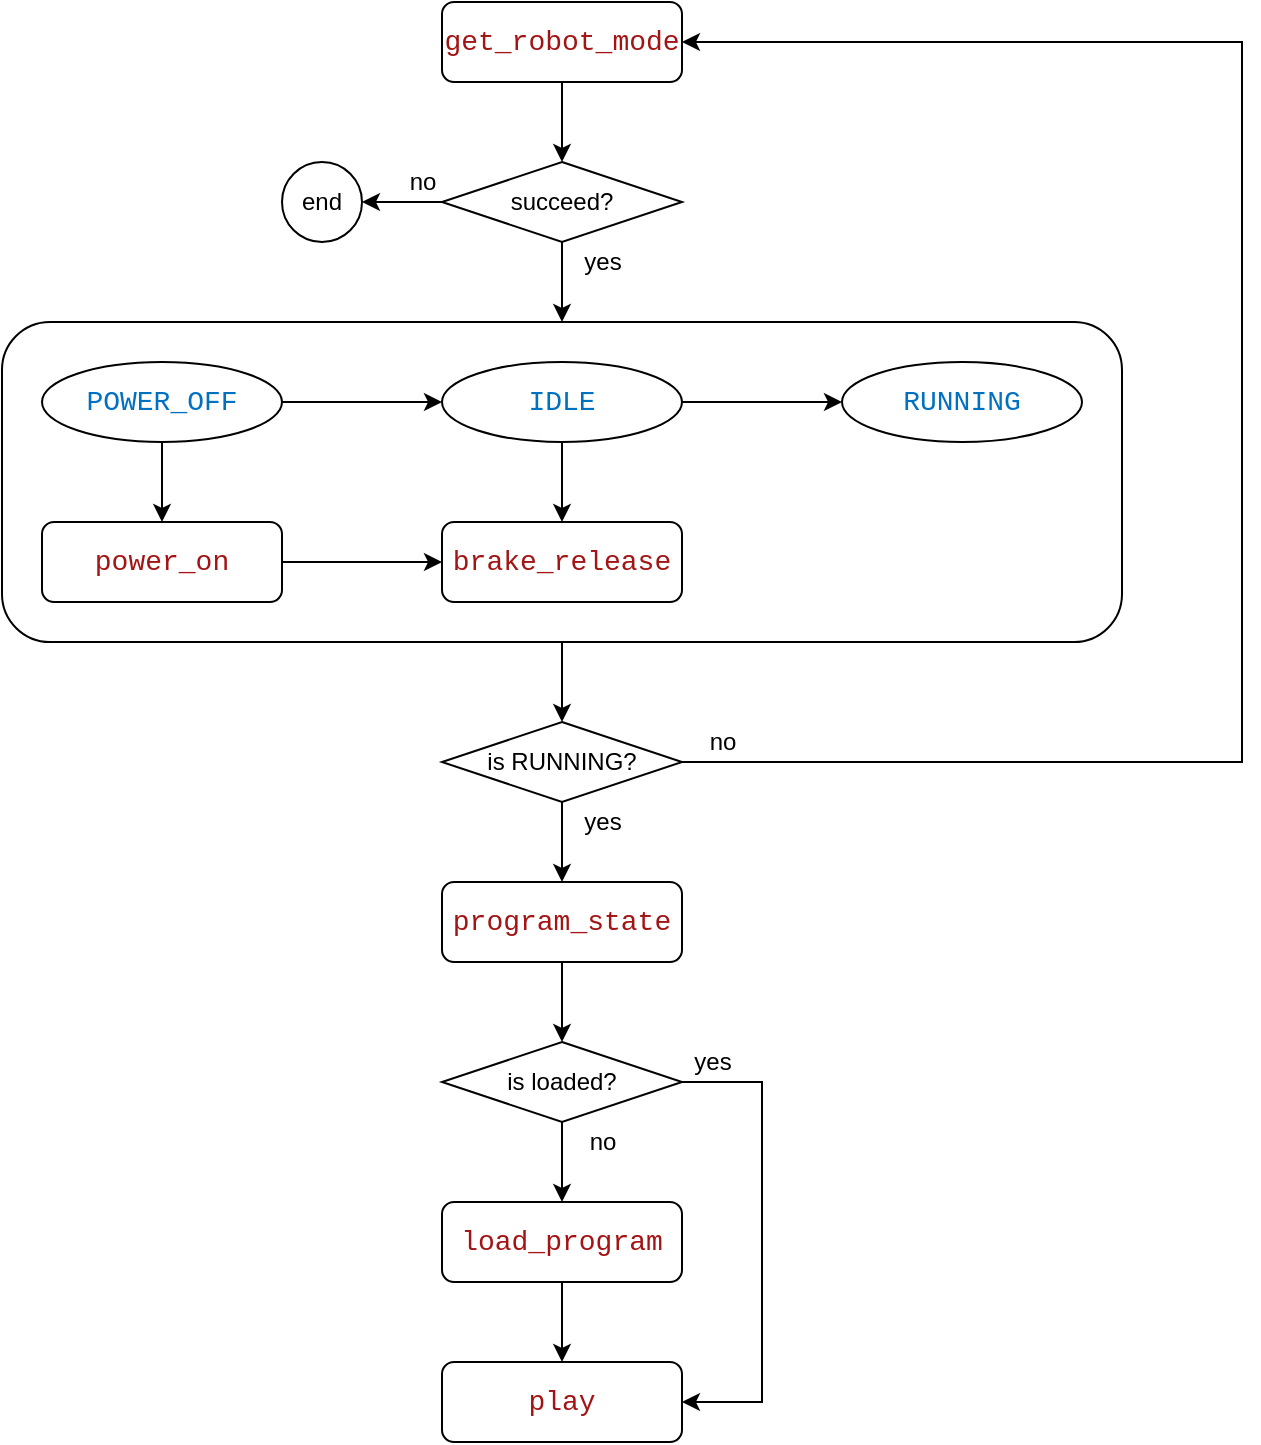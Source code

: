 <mxfile version="15.8.7" type="device"><diagram id="j1_UtJunUCASl2EmdwfJ" name="Page-1"><mxGraphModel dx="1038" dy="737" grid="1" gridSize="10" guides="1" tooltips="1" connect="1" arrows="1" fold="1" page="1" pageScale="1" pageWidth="1169" pageHeight="827" math="0" shadow="0"><root><mxCell id="0"/><mxCell id="1" parent="0"/><mxCell id="X__eh8Sk3LU1W2DlrzaJ-3" style="edgeStyle=orthogonalEdgeStyle;rounded=0;orthogonalLoop=1;jettySize=auto;html=1;entryX=0.5;entryY=0;entryDx=0;entryDy=0;" edge="1" parent="1" source="X__eh8Sk3LU1W2DlrzaJ-1" target="X__eh8Sk3LU1W2DlrzaJ-2"><mxGeometry relative="1" as="geometry"/></mxCell><mxCell id="X__eh8Sk3LU1W2DlrzaJ-1" value="&lt;div style=&quot;background-color: rgb(255 , 255 , 255) ; font-family: &amp;#34;consolas&amp;#34; , &amp;#34;courier new&amp;#34; , monospace ; font-size: 14px ; line-height: 19px&quot;&gt;&lt;span style=&quot;color: #a31515&quot;&gt;get_robot_mode&lt;/span&gt;&lt;/div&gt;" style="rounded=1;whiteSpace=wrap;html=1;" vertex="1" parent="1"><mxGeometry x="280" y="40" width="120" height="40" as="geometry"/></mxCell><mxCell id="X__eh8Sk3LU1W2DlrzaJ-36" style="edgeStyle=orthogonalEdgeStyle;rounded=0;orthogonalLoop=1;jettySize=auto;html=1;exitX=0.5;exitY=1;exitDx=0;exitDy=0;entryX=0.5;entryY=0;entryDx=0;entryDy=0;" edge="1" parent="1" source="X__eh8Sk3LU1W2DlrzaJ-2" target="X__eh8Sk3LU1W2DlrzaJ-18"><mxGeometry relative="1" as="geometry"/></mxCell><mxCell id="X__eh8Sk3LU1W2DlrzaJ-51" style="edgeStyle=orthogonalEdgeStyle;rounded=0;orthogonalLoop=1;jettySize=auto;html=1;exitX=0;exitY=0.5;exitDx=0;exitDy=0;entryX=1;entryY=0.5;entryDx=0;entryDy=0;" edge="1" parent="1" source="X__eh8Sk3LU1W2DlrzaJ-2" target="X__eh8Sk3LU1W2DlrzaJ-50"><mxGeometry relative="1" as="geometry"/></mxCell><mxCell id="X__eh8Sk3LU1W2DlrzaJ-2" value="succeed?" style="rhombus;whiteSpace=wrap;html=1;" vertex="1" parent="1"><mxGeometry x="280" y="120" width="120" height="40" as="geometry"/></mxCell><mxCell id="X__eh8Sk3LU1W2DlrzaJ-34" style="edgeStyle=orthogonalEdgeStyle;rounded=0;orthogonalLoop=1;jettySize=auto;html=1;entryX=0.5;entryY=0;entryDx=0;entryDy=0;" edge="1" parent="1" source="X__eh8Sk3LU1W2DlrzaJ-18" target="X__eh8Sk3LU1W2DlrzaJ-33"><mxGeometry relative="1" as="geometry"/></mxCell><mxCell id="X__eh8Sk3LU1W2DlrzaJ-18" value="" style="rounded=1;whiteSpace=wrap;html=1;fillColor=none;" vertex="1" parent="1"><mxGeometry x="60" y="200" width="560" height="160" as="geometry"/></mxCell><mxCell id="X__eh8Sk3LU1W2DlrzaJ-38" style="edgeStyle=orthogonalEdgeStyle;rounded=0;orthogonalLoop=1;jettySize=auto;html=1;exitX=0.5;exitY=1;exitDx=0;exitDy=0;entryX=0.5;entryY=0;entryDx=0;entryDy=0;" edge="1" parent="1" source="X__eh8Sk3LU1W2DlrzaJ-15" target="X__eh8Sk3LU1W2DlrzaJ-37"><mxGeometry relative="1" as="geometry"/></mxCell><mxCell id="X__eh8Sk3LU1W2DlrzaJ-15" value="&lt;div style=&quot;background-color: rgb(255 , 255 , 255) ; font-family: &amp;#34;consolas&amp;#34; , &amp;#34;courier new&amp;#34; , monospace ; font-size: 14px ; line-height: 19px&quot;&gt;&lt;div style=&quot;font-family: &amp;#34;consolas&amp;#34; , &amp;#34;courier new&amp;#34; , monospace ; line-height: 19px&quot;&gt;&lt;div style=&quot;font-family: &amp;#34;consolas&amp;#34; , &amp;#34;courier new&amp;#34; , monospace ; line-height: 19px&quot;&gt;&lt;div style=&quot;font-family: &amp;#34;consolas&amp;#34; , &amp;#34;courier new&amp;#34; , monospace ; line-height: 19px&quot;&gt;&lt;span style=&quot;color: #a31515&quot;&gt;program_state&lt;/span&gt;&lt;/div&gt;&lt;/div&gt;&lt;/div&gt;&lt;/div&gt;" style="rounded=1;whiteSpace=wrap;html=1;" vertex="1" parent="1"><mxGeometry x="280" y="480" width="120" height="40" as="geometry"/></mxCell><mxCell id="X__eh8Sk3LU1W2DlrzaJ-22" style="edgeStyle=orthogonalEdgeStyle;rounded=0;orthogonalLoop=1;jettySize=auto;html=1;exitX=0.5;exitY=1;exitDx=0;exitDy=0;entryX=0.5;entryY=0;entryDx=0;entryDy=0;" edge="1" parent="1" source="X__eh8Sk3LU1W2DlrzaJ-24" target="X__eh8Sk3LU1W2DlrzaJ-29"><mxGeometry relative="1" as="geometry"/></mxCell><mxCell id="X__eh8Sk3LU1W2DlrzaJ-23" style="edgeStyle=orthogonalEdgeStyle;rounded=0;orthogonalLoop=1;jettySize=auto;html=1;entryX=0;entryY=0.5;entryDx=0;entryDy=0;" edge="1" parent="1" source="X__eh8Sk3LU1W2DlrzaJ-24" target="X__eh8Sk3LU1W2DlrzaJ-27"><mxGeometry relative="1" as="geometry"/></mxCell><mxCell id="X__eh8Sk3LU1W2DlrzaJ-24" value="&lt;div style=&quot;background-color: rgb(255 , 255 , 255) ; font-family: &amp;#34;consolas&amp;#34; , &amp;#34;courier new&amp;#34; , monospace ; font-size: 14px ; line-height: 19px&quot;&gt;&lt;span style=&quot;color: #0070c1&quot;&gt;POWER_OFF&lt;/span&gt;&lt;/div&gt;" style="ellipse;whiteSpace=wrap;html=1;" vertex="1" parent="1"><mxGeometry x="80" y="220" width="120" height="40" as="geometry"/></mxCell><mxCell id="X__eh8Sk3LU1W2DlrzaJ-25" style="edgeStyle=orthogonalEdgeStyle;rounded=0;orthogonalLoop=1;jettySize=auto;html=1;exitX=0.5;exitY=1;exitDx=0;exitDy=0;entryX=0.5;entryY=0;entryDx=0;entryDy=0;" edge="1" parent="1" source="X__eh8Sk3LU1W2DlrzaJ-27" target="X__eh8Sk3LU1W2DlrzaJ-30"><mxGeometry relative="1" as="geometry"/></mxCell><mxCell id="X__eh8Sk3LU1W2DlrzaJ-26" style="edgeStyle=orthogonalEdgeStyle;rounded=0;orthogonalLoop=1;jettySize=auto;html=1;exitX=1;exitY=0.5;exitDx=0;exitDy=0;entryX=0;entryY=0.5;entryDx=0;entryDy=0;" edge="1" parent="1" source="X__eh8Sk3LU1W2DlrzaJ-27" target="X__eh8Sk3LU1W2DlrzaJ-28"><mxGeometry relative="1" as="geometry"/></mxCell><mxCell id="X__eh8Sk3LU1W2DlrzaJ-27" value="&lt;div style=&quot;background-color: rgb(255 , 255 , 255) ; font-family: &amp;#34;consolas&amp;#34; , &amp;#34;courier new&amp;#34; , monospace ; font-size: 14px ; line-height: 19px&quot;&gt;&lt;div style=&quot;font-family: &amp;#34;consolas&amp;#34; , &amp;#34;courier new&amp;#34; , monospace ; line-height: 19px&quot;&gt;&lt;span style=&quot;color: #0070c1&quot;&gt;IDLE&lt;/span&gt;&lt;/div&gt;&lt;/div&gt;" style="ellipse;whiteSpace=wrap;html=1;" vertex="1" parent="1"><mxGeometry x="280" y="220" width="120" height="40" as="geometry"/></mxCell><mxCell id="X__eh8Sk3LU1W2DlrzaJ-28" value="&lt;div style=&quot;background-color: rgb(255 , 255 , 255) ; font-family: &amp;#34;consolas&amp;#34; , &amp;#34;courier new&amp;#34; , monospace ; font-size: 14px ; line-height: 19px&quot;&gt;&lt;div style=&quot;font-family: &amp;#34;consolas&amp;#34; , &amp;#34;courier new&amp;#34; , monospace ; line-height: 19px&quot;&gt;&lt;div style=&quot;font-family: &amp;#34;consolas&amp;#34; , &amp;#34;courier new&amp;#34; , monospace ; line-height: 19px&quot;&gt;&lt;span style=&quot;color: #0070c1&quot;&gt;RUNNING&lt;/span&gt;&lt;/div&gt;&lt;/div&gt;&lt;/div&gt;" style="ellipse;whiteSpace=wrap;html=1;" vertex="1" parent="1"><mxGeometry x="480" y="220" width="120" height="40" as="geometry"/></mxCell><mxCell id="X__eh8Sk3LU1W2DlrzaJ-32" style="edgeStyle=orthogonalEdgeStyle;rounded=0;orthogonalLoop=1;jettySize=auto;html=1;entryX=0;entryY=0.5;entryDx=0;entryDy=0;" edge="1" parent="1" source="X__eh8Sk3LU1W2DlrzaJ-29" target="X__eh8Sk3LU1W2DlrzaJ-30"><mxGeometry relative="1" as="geometry"/></mxCell><mxCell id="X__eh8Sk3LU1W2DlrzaJ-29" value="&lt;div style=&quot;background-color: rgb(255 , 255 , 255) ; font-family: &amp;#34;consolas&amp;#34; , &amp;#34;courier new&amp;#34; , monospace ; font-size: 14px ; line-height: 19px&quot;&gt;&lt;div style=&quot;font-family: &amp;#34;consolas&amp;#34; , &amp;#34;courier new&amp;#34; , monospace ; line-height: 19px&quot;&gt;&lt;span style=&quot;color: #a31515&quot;&gt;power_on&lt;/span&gt;&lt;/div&gt;&lt;/div&gt;" style="rounded=1;whiteSpace=wrap;html=1;" vertex="1" parent="1"><mxGeometry x="80" y="300" width="120" height="40" as="geometry"/></mxCell><mxCell id="X__eh8Sk3LU1W2DlrzaJ-30" value="&lt;div style=&quot;background-color: rgb(255 , 255 , 255) ; font-family: &amp;#34;consolas&amp;#34; , &amp;#34;courier new&amp;#34; , monospace ; font-size: 14px ; line-height: 19px&quot;&gt;&lt;div style=&quot;font-family: &amp;#34;consolas&amp;#34; , &amp;#34;courier new&amp;#34; , monospace ; line-height: 19px&quot;&gt;&lt;div style=&quot;font-family: &amp;#34;consolas&amp;#34; , &amp;#34;courier new&amp;#34; , monospace ; line-height: 19px&quot;&gt;&lt;span style=&quot;color: #a31515&quot;&gt;brake_release&lt;/span&gt;&lt;/div&gt;&lt;/div&gt;&lt;/div&gt;" style="rounded=1;whiteSpace=wrap;html=1;" vertex="1" parent="1"><mxGeometry x="280" y="300" width="120" height="40" as="geometry"/></mxCell><mxCell id="X__eh8Sk3LU1W2DlrzaJ-35" style="edgeStyle=orthogonalEdgeStyle;rounded=0;orthogonalLoop=1;jettySize=auto;html=1;exitX=0.5;exitY=1;exitDx=0;exitDy=0;entryX=0.5;entryY=0;entryDx=0;entryDy=0;" edge="1" parent="1" source="X__eh8Sk3LU1W2DlrzaJ-33" target="X__eh8Sk3LU1W2DlrzaJ-15"><mxGeometry relative="1" as="geometry"/></mxCell><mxCell id="X__eh8Sk3LU1W2DlrzaJ-46" style="edgeStyle=orthogonalEdgeStyle;rounded=0;orthogonalLoop=1;jettySize=auto;html=1;entryX=1;entryY=0.5;entryDx=0;entryDy=0;" edge="1" parent="1" source="X__eh8Sk3LU1W2DlrzaJ-33" target="X__eh8Sk3LU1W2DlrzaJ-1"><mxGeometry relative="1" as="geometry"><Array as="points"><mxPoint x="680" y="420"/><mxPoint x="680" y="60"/></Array></mxGeometry></mxCell><mxCell id="X__eh8Sk3LU1W2DlrzaJ-33" value="is RUNNING?" style="rhombus;whiteSpace=wrap;html=1;" vertex="1" parent="1"><mxGeometry x="280" y="400" width="120" height="40" as="geometry"/></mxCell><mxCell id="X__eh8Sk3LU1W2DlrzaJ-40" style="edgeStyle=orthogonalEdgeStyle;rounded=0;orthogonalLoop=1;jettySize=auto;html=1;exitX=0.5;exitY=1;exitDx=0;exitDy=0;entryX=0.5;entryY=0;entryDx=0;entryDy=0;" edge="1" parent="1" source="X__eh8Sk3LU1W2DlrzaJ-37" target="X__eh8Sk3LU1W2DlrzaJ-39"><mxGeometry relative="1" as="geometry"/></mxCell><mxCell id="X__eh8Sk3LU1W2DlrzaJ-43" style="edgeStyle=orthogonalEdgeStyle;rounded=0;orthogonalLoop=1;jettySize=auto;html=1;entryX=1;entryY=0.5;entryDx=0;entryDy=0;" edge="1" parent="1" source="X__eh8Sk3LU1W2DlrzaJ-37" target="X__eh8Sk3LU1W2DlrzaJ-41"><mxGeometry relative="1" as="geometry"><Array as="points"><mxPoint x="440" y="580"/><mxPoint x="440" y="740"/></Array></mxGeometry></mxCell><mxCell id="X__eh8Sk3LU1W2DlrzaJ-37" value="is loaded?" style="rhombus;whiteSpace=wrap;html=1;" vertex="1" parent="1"><mxGeometry x="280" y="560" width="120" height="40" as="geometry"/></mxCell><mxCell id="X__eh8Sk3LU1W2DlrzaJ-42" style="edgeStyle=orthogonalEdgeStyle;rounded=0;orthogonalLoop=1;jettySize=auto;html=1;exitX=0.5;exitY=1;exitDx=0;exitDy=0;entryX=0.5;entryY=0;entryDx=0;entryDy=0;" edge="1" parent="1" source="X__eh8Sk3LU1W2DlrzaJ-39" target="X__eh8Sk3LU1W2DlrzaJ-41"><mxGeometry relative="1" as="geometry"/></mxCell><mxCell id="X__eh8Sk3LU1W2DlrzaJ-39" value="&lt;div style=&quot;background-color: rgb(255 , 255 , 255) ; font-family: &amp;#34;consolas&amp;#34; , &amp;#34;courier new&amp;#34; , monospace ; font-size: 14px ; line-height: 19px&quot;&gt;&lt;div style=&quot;font-family: &amp;#34;consolas&amp;#34; , &amp;#34;courier new&amp;#34; , monospace ; line-height: 19px&quot;&gt;&lt;div style=&quot;font-family: &amp;#34;consolas&amp;#34; , &amp;#34;courier new&amp;#34; , monospace ; line-height: 19px&quot;&gt;&lt;div style=&quot;font-family: &amp;#34;consolas&amp;#34; , &amp;#34;courier new&amp;#34; , monospace ; line-height: 19px&quot;&gt;&lt;div style=&quot;font-family: &amp;#34;consolas&amp;#34; , &amp;#34;courier new&amp;#34; , monospace ; line-height: 19px&quot;&gt;&lt;span style=&quot;color: #a31515&quot;&gt;load_program&lt;/span&gt;&lt;/div&gt;&lt;/div&gt;&lt;/div&gt;&lt;/div&gt;&lt;/div&gt;" style="rounded=1;whiteSpace=wrap;html=1;" vertex="1" parent="1"><mxGeometry x="280" y="640" width="120" height="40" as="geometry"/></mxCell><mxCell id="X__eh8Sk3LU1W2DlrzaJ-41" value="&lt;div style=&quot;background-color: rgb(255 , 255 , 255) ; font-family: &amp;#34;consolas&amp;#34; , &amp;#34;courier new&amp;#34; , monospace ; font-size: 14px ; line-height: 19px&quot;&gt;&lt;div style=&quot;font-family: &amp;#34;consolas&amp;#34; , &amp;#34;courier new&amp;#34; , monospace ; line-height: 19px&quot;&gt;&lt;div style=&quot;font-family: &amp;#34;consolas&amp;#34; , &amp;#34;courier new&amp;#34; , monospace ; line-height: 19px&quot;&gt;&lt;div style=&quot;font-family: &amp;#34;consolas&amp;#34; , &amp;#34;courier new&amp;#34; , monospace ; line-height: 19px&quot;&gt;&lt;div style=&quot;font-family: &amp;#34;consolas&amp;#34; , &amp;#34;courier new&amp;#34; , monospace ; line-height: 19px&quot;&gt;&lt;div style=&quot;font-family: &amp;#34;consolas&amp;#34; , &amp;#34;courier new&amp;#34; , monospace ; line-height: 19px&quot;&gt;&lt;span style=&quot;color: #a31515&quot;&gt;play&lt;/span&gt;&lt;/div&gt;&lt;/div&gt;&lt;/div&gt;&lt;/div&gt;&lt;/div&gt;&lt;/div&gt;" style="rounded=1;whiteSpace=wrap;html=1;" vertex="1" parent="1"><mxGeometry x="280" y="720" width="120" height="40" as="geometry"/></mxCell><mxCell id="X__eh8Sk3LU1W2DlrzaJ-44" value="no" style="text;html=1;align=center;verticalAlign=middle;resizable=0;points=[];autosize=1;strokeColor=none;fillColor=none;" vertex="1" parent="1"><mxGeometry x="345" y="600" width="30" height="20" as="geometry"/></mxCell><mxCell id="X__eh8Sk3LU1W2DlrzaJ-45" value="yes" style="text;html=1;align=center;verticalAlign=middle;resizable=0;points=[];autosize=1;strokeColor=none;fillColor=none;" vertex="1" parent="1"><mxGeometry x="400" y="560" width="30" height="20" as="geometry"/></mxCell><mxCell id="X__eh8Sk3LU1W2DlrzaJ-47" value="yes" style="text;html=1;align=center;verticalAlign=middle;resizable=0;points=[];autosize=1;strokeColor=none;fillColor=none;" vertex="1" parent="1"><mxGeometry x="345" y="440" width="30" height="20" as="geometry"/></mxCell><mxCell id="X__eh8Sk3LU1W2DlrzaJ-48" value="no" style="text;html=1;align=center;verticalAlign=middle;resizable=0;points=[];autosize=1;strokeColor=none;fillColor=none;" vertex="1" parent="1"><mxGeometry x="405" y="400" width="30" height="20" as="geometry"/></mxCell><mxCell id="X__eh8Sk3LU1W2DlrzaJ-49" value="yes" style="text;html=1;align=center;verticalAlign=middle;resizable=0;points=[];autosize=1;strokeColor=none;fillColor=none;" vertex="1" parent="1"><mxGeometry x="345" y="160" width="30" height="20" as="geometry"/></mxCell><mxCell id="X__eh8Sk3LU1W2DlrzaJ-50" value="end" style="ellipse;whiteSpace=wrap;html=1;aspect=fixed;fillColor=none;" vertex="1" parent="1"><mxGeometry x="200" y="120" width="40" height="40" as="geometry"/></mxCell><mxCell id="X__eh8Sk3LU1W2DlrzaJ-52" value="no" style="text;html=1;align=center;verticalAlign=middle;resizable=0;points=[];autosize=1;strokeColor=none;fillColor=none;" vertex="1" parent="1"><mxGeometry x="255" y="120" width="30" height="20" as="geometry"/></mxCell></root></mxGraphModel></diagram></mxfile>
